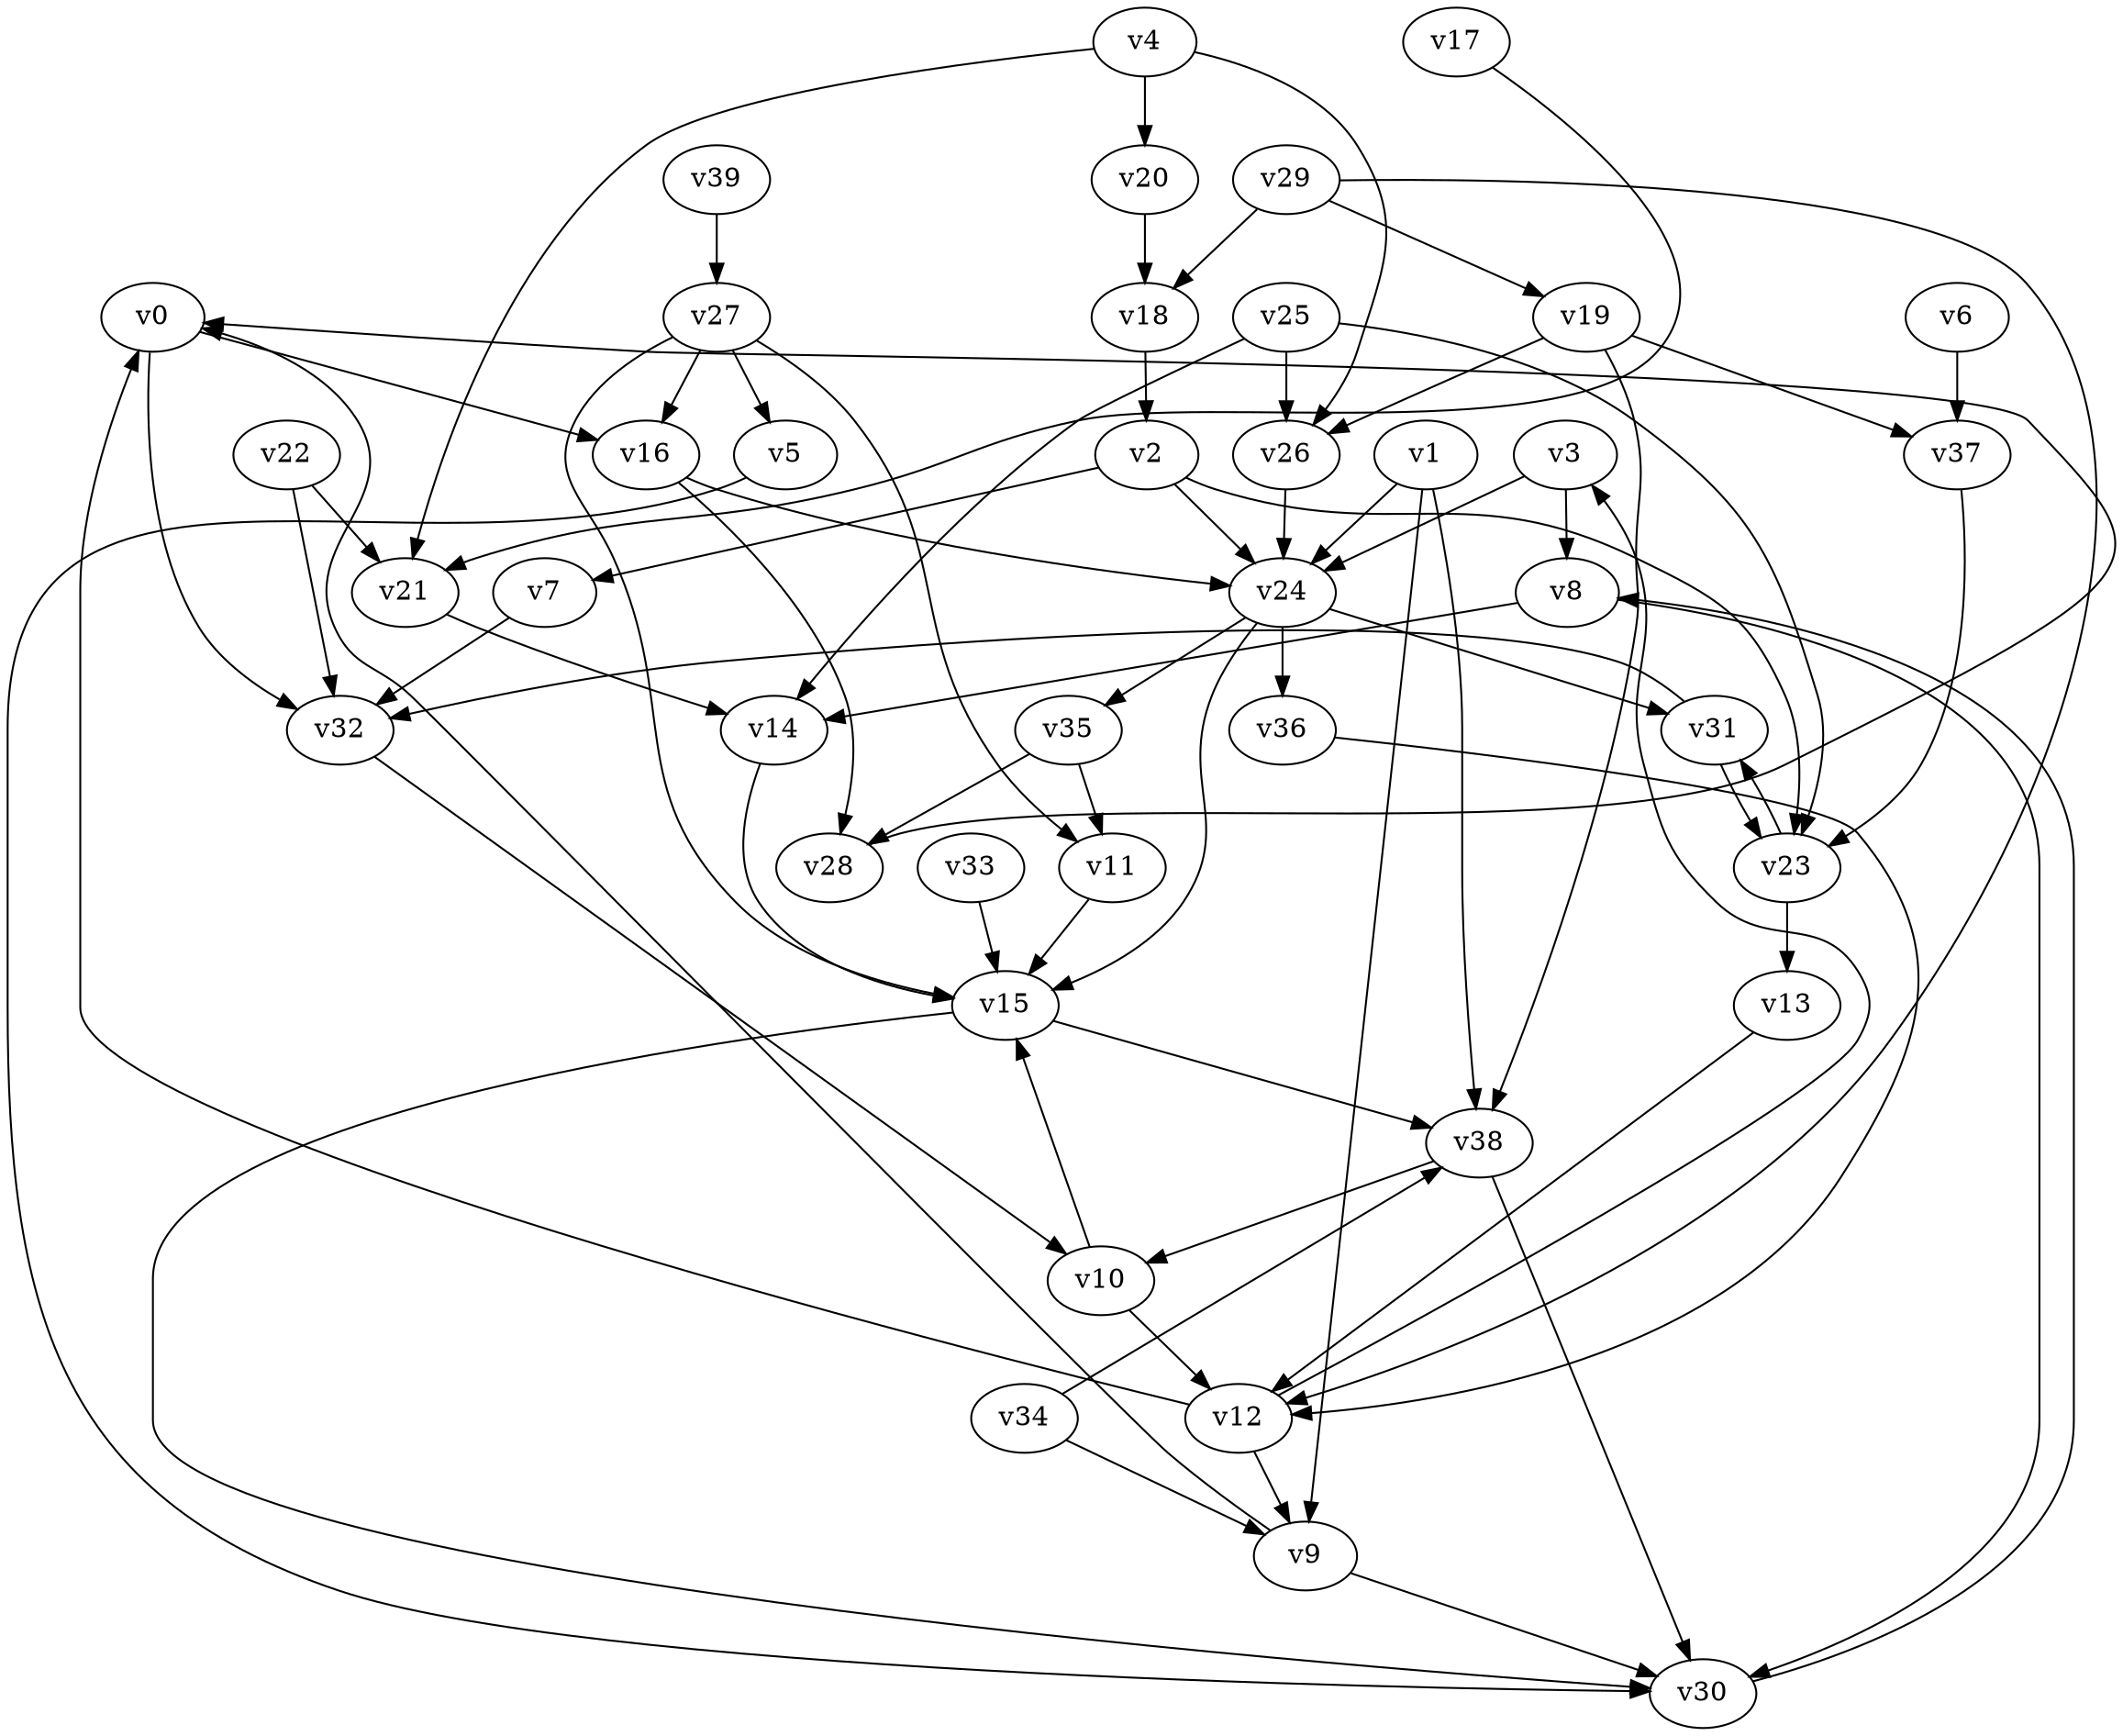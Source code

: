// Benchmark game 46 - 40 vertices
// time_bound: 15
// targets: v12
digraph G {
    v0 [name="v0", player=0];
    v1 [name="v1", player=0];
    v2 [name="v2", player=0];
    v3 [name="v3", player=0];
    v4 [name="v4", player=0];
    v5 [name="v5", player=0];
    v6 [name="v6", player=1];
    v7 [name="v7", player=0];
    v8 [name="v8", player=1];
    v9 [name="v9", player=1];
    v10 [name="v10", player=0];
    v11 [name="v11", player=0];
    v12 [name="v12", player=1, target=1];
    v13 [name="v13", player=1];
    v14 [name="v14", player=0];
    v15 [name="v15", player=0];
    v16 [name="v16", player=0];
    v17 [name="v17", player=0];
    v18 [name="v18", player=1];
    v19 [name="v19", player=1];
    v20 [name="v20", player=0];
    v21 [name="v21", player=0];
    v22 [name="v22", player=1];
    v23 [name="v23", player=1];
    v24 [name="v24", player=0];
    v25 [name="v25", player=1];
    v26 [name="v26", player=0];
    v27 [name="v27", player=1];
    v28 [name="v28", player=0];
    v29 [name="v29", player=0];
    v30 [name="v30", player=1];
    v31 [name="v31", player=1];
    v32 [name="v32", player=0];
    v33 [name="v33", player=0];
    v34 [name="v34", player=0];
    v35 [name="v35", player=1];
    v36 [name="v36", player=1];
    v37 [name="v37", player=1];
    v38 [name="v38", player=0];
    v39 [name="v39", player=0];

    v0 -> v16;
    v1 -> v38;
    v2 -> v24;
    v3 -> v8;
    v4 -> v20;
    v5 -> v30 [constraint="t >= 5"];
    v6 -> v37;
    v7 -> v32;
    v8 -> v14;
    v9 -> v0 [constraint="t mod 2 == 1"];
    v10 -> v15;
    v11 -> v15;
    v12 -> v3 [constraint="t < 9"];
    v13 -> v12 [constraint="t >= 1"];
    v14 -> v15;
    v15 -> v38;
    v16 -> v28;
    v17 -> v21 [constraint="t < 15"];
    v18 -> v2;
    v19 -> v26;
    v20 -> v18;
    v21 -> v14;
    v22 -> v21;
    v23 -> v13;
    v24 -> v15;
    v25 -> v14;
    v26 -> v24;
    v27 -> v11;
    v28 -> v0 [constraint="t < 6"];
    v29 -> v12 [constraint="t >= 2"];
    v30 -> v8 [constraint="t mod 3 == 0"];
    v31 -> v32 [constraint="t mod 5 == 2"];
    v32 -> v10;
    v33 -> v15;
    v34 -> v38 [constraint="t < 14"];
    v35 -> v28;
    v36 -> v12 [constraint="t < 6"];
    v37 -> v23;
    v38 -> v10;
    v39 -> v27;
    v9 -> v30;
    v1 -> v24;
    v27 -> v5;
    v19 -> v38;
    v34 -> v9;
    v35 -> v11;
    v16 -> v24;
    v29 -> v19;
    v29 -> v18;
    v24 -> v35;
    v38 -> v30;
    v4 -> v21;
    v8 -> v30;
    v12 -> v9;
    v12 -> v0;
    v0 -> v32;
    v23 -> v31;
    v25 -> v26;
    v25 -> v23;
    v24 -> v31;
    v19 -> v37;
    v4 -> v26;
    v2 -> v7;
    v24 -> v36;
    v10 -> v12;
    v27 -> v16;
    v22 -> v32;
    v31 -> v23;
    v3 -> v24;
    v27 -> v15;
    v15 -> v30;
    v2 -> v23;
    v1 -> v9;
}
